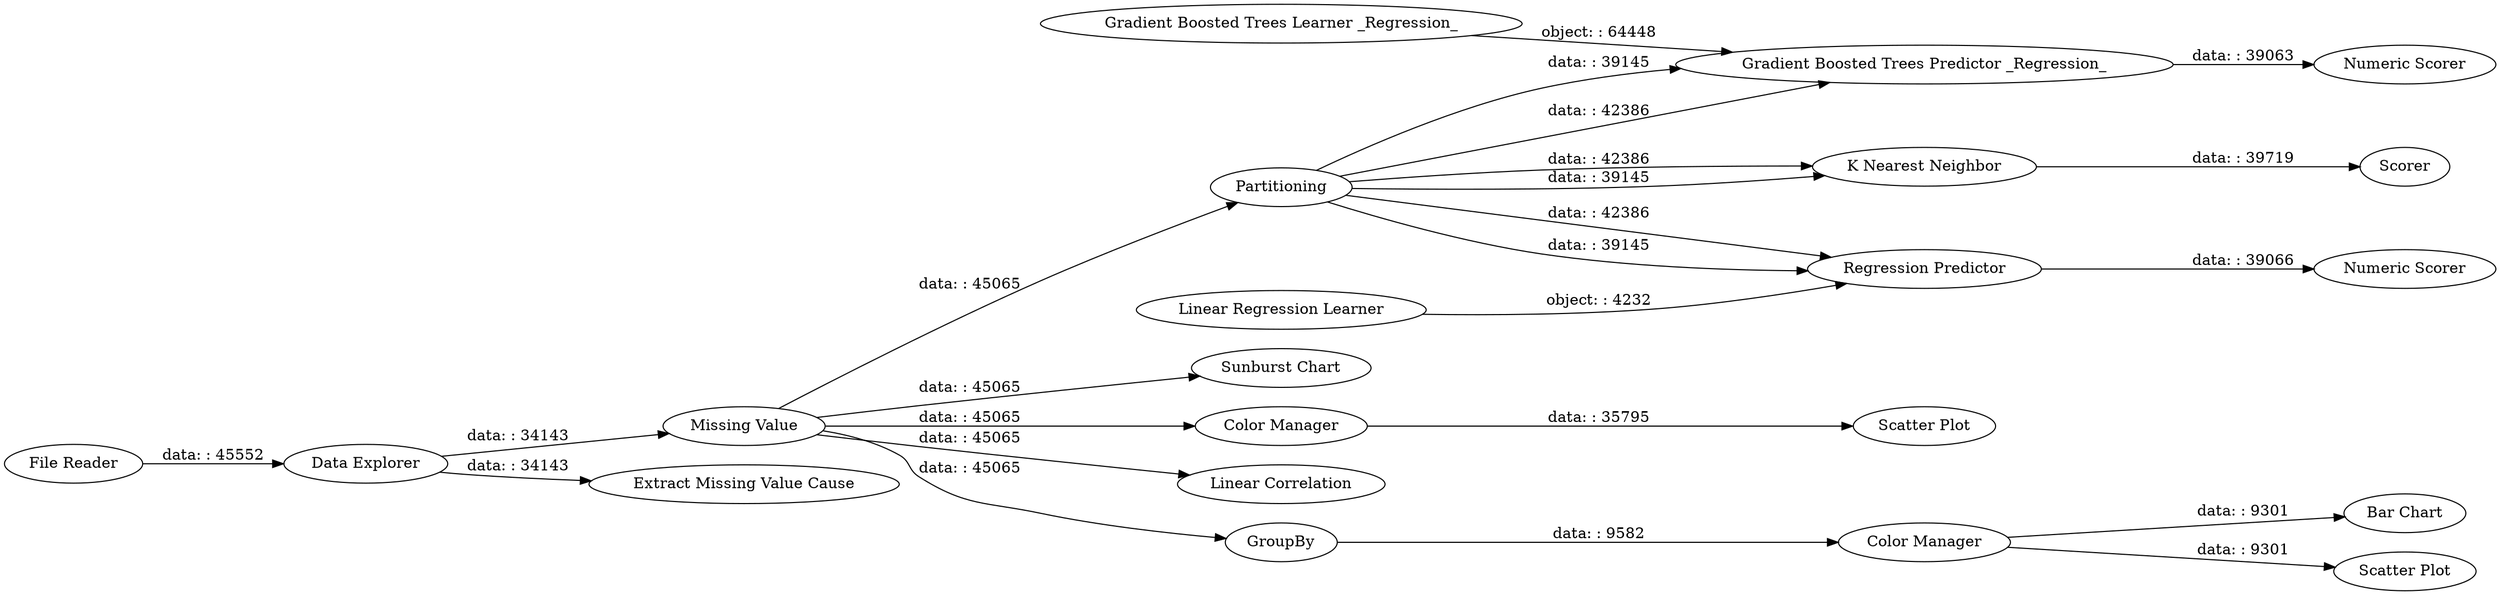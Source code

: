 digraph {
	"-1309802799726696785_16" [label="K Nearest Neighbor"]
	"-1309802799726696785_7" [label="Sunburst Chart"]
	"-1309802799726696785_10" [label="Color Manager"]
	"-1309802799726696785_6" [label="Linear Correlation"]
	"2730674351729401829_19" [label="Regression Predictor"]
	"-4109468941235708954_21" [label="Gradient Boosted Trees Learner _Regression_"]
	"-1309802799726696785_1" [label="File Reader"]
	"-1309802799726696785_15" [label=Partitioning]
	"-1309802799726696785_4" [label="Missing Value"]
	"-1309802799726696785_8" [label="Bar Chart"]
	"-1309802799726696785_14" [label="Scatter Plot"]
	"-1309802799726696785_9" [label=GroupBy]
	"-1309802799726696785_23" [label="Numeric Scorer"]
	"-1309802799726696785_3" [label="Data Explorer"]
	"-1309802799726696785_12" [label="Scatter Plot"]
	"-1309802799726696785_17" [label=Scorer]
	"-4109468941235708954_22" [label="Gradient Boosted Trees Predictor _Regression_"]
	"-1309802799726696785_13" [label="Color Manager"]
	"-1309802799726696785_5" [label="Extract Missing Value Cause"]
	"-1309802799726696785_20" [label="Numeric Scorer"]
	"2730674351729401829_18" [label="Linear Regression Learner"]
	"-1309802799726696785_15" -> "2730674351729401829_19" [label="data: : 42386"]
	"2730674351729401829_19" -> "-1309802799726696785_20" [label="data: : 39066"]
	"-1309802799726696785_4" -> "-1309802799726696785_7" [label="data: : 45065"]
	"-1309802799726696785_13" -> "-1309802799726696785_14" [label="data: : 9301"]
	"-1309802799726696785_9" -> "-1309802799726696785_13" [label="data: : 9582"]
	"-1309802799726696785_15" -> "-4109468941235708954_22" [label="data: : 39145"]
	"2730674351729401829_18" -> "2730674351729401829_19" [label="object: : 4232"]
	"-1309802799726696785_15" -> "-1309802799726696785_16" [label="data: : 39145"]
	"-1309802799726696785_4" -> "-1309802799726696785_10" [label="data: : 45065"]
	"-1309802799726696785_15" -> "-4109468941235708954_22" [label="data: : 42386"]
	"-1309802799726696785_16" -> "-1309802799726696785_17" [label="data: : 39719"]
	"-1309802799726696785_10" -> "-1309802799726696785_12" [label="data: : 35795"]
	"-1309802799726696785_4" -> "-1309802799726696785_9" [label="data: : 45065"]
	"-1309802799726696785_3" -> "-1309802799726696785_5" [label="data: : 34143"]
	"-4109468941235708954_21" -> "-4109468941235708954_22" [label="object: : 64448"]
	"-1309802799726696785_15" -> "-1309802799726696785_16" [label="data: : 42386"]
	"-1309802799726696785_3" -> "-1309802799726696785_4" [label="data: : 34143"]
	"-1309802799726696785_4" -> "-1309802799726696785_15" [label="data: : 45065"]
	"-4109468941235708954_22" -> "-1309802799726696785_23" [label="data: : 39063"]
	"-1309802799726696785_4" -> "-1309802799726696785_6" [label="data: : 45065"]
	"-1309802799726696785_13" -> "-1309802799726696785_8" [label="data: : 9301"]
	"-1309802799726696785_15" -> "2730674351729401829_19" [label="data: : 39145"]
	"-1309802799726696785_1" -> "-1309802799726696785_3" [label="data: : 45552"]
	rankdir=LR
}
